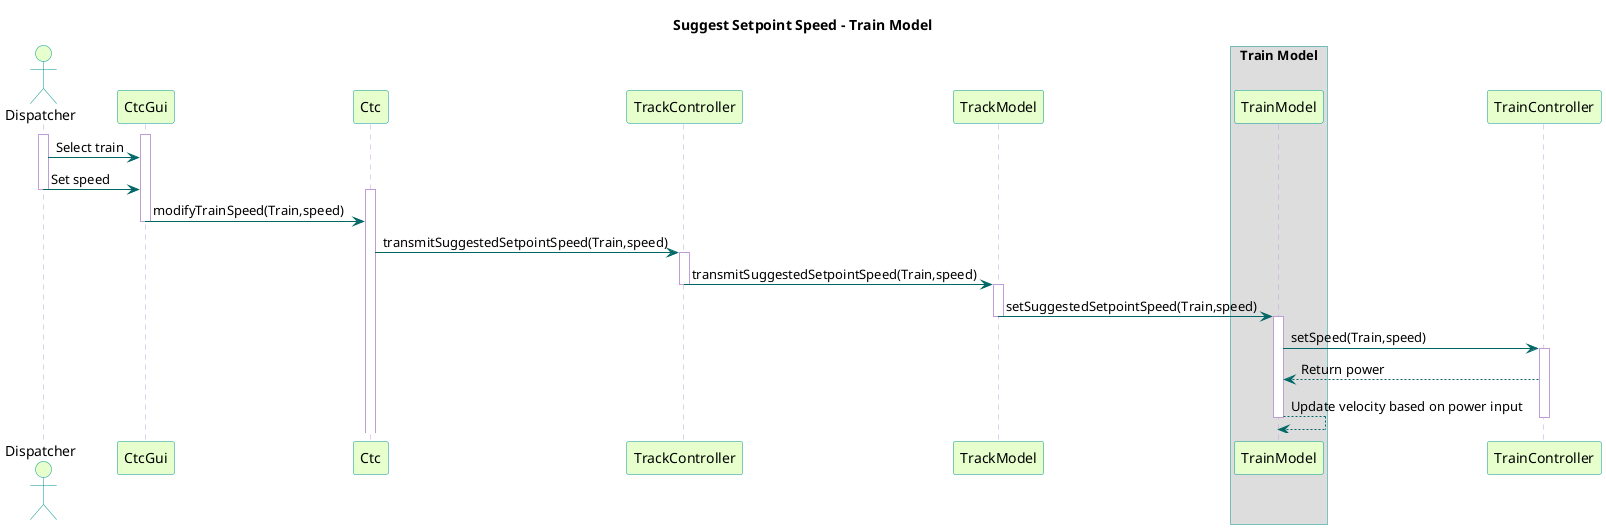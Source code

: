 @startuml

title Suggest Setpoint Speed - Train Model

skinparam sequence {
  BackgroundColor transparent
  ActorBackgroundColor #e6ffcc
  ActorBorderColor 	#049595
  ParticipantBackgroundColor #e6ffcc
  ParticipantBorderColor 	#049595
  BoxBorderColor    #049595
  PackageBorderCOlor  #049595
  ArrowColor #006666
  LifeLineBorderColor #c09cd9
}

actor "Dispatcher"
participant CtcGui
participant Ctc
participant TrackController
participant TrackModel
box "Train Model"
participant TrainModel
end box
'participant Mbo

activate Dispatcher
activate CtcGui
Dispatcher -> CtcGui : Select train
Dispatcher -> CtcGui : Set speed
deactivate Dispatcher

activate Ctc
CtcGui -> Ctc : modifyTrainSpeed(Train,speed)
deactivate CtcGui
Ctc -> TrackController : transmitSuggestedSetpointSpeed(Train,speed)

activate TrackController
TrackController -> TrackModel : transmitSuggestedSetpointSpeed(Train,speed)
deactivate TrackController

activate TrackModel
TrackModel -> TrainModel : setSuggestedSetpointSpeed(Train,speed)
deactivate TrackModel

activate TrainModel
TrainModel -> TrainController : setSpeed(Train,speed)

activate TrainController
TrainController --> TrainModel : Return power
TrainModel --> TrainModel : Update velocity based on power input
deactivate TrainModel

deactivate TrainController


@enduml
